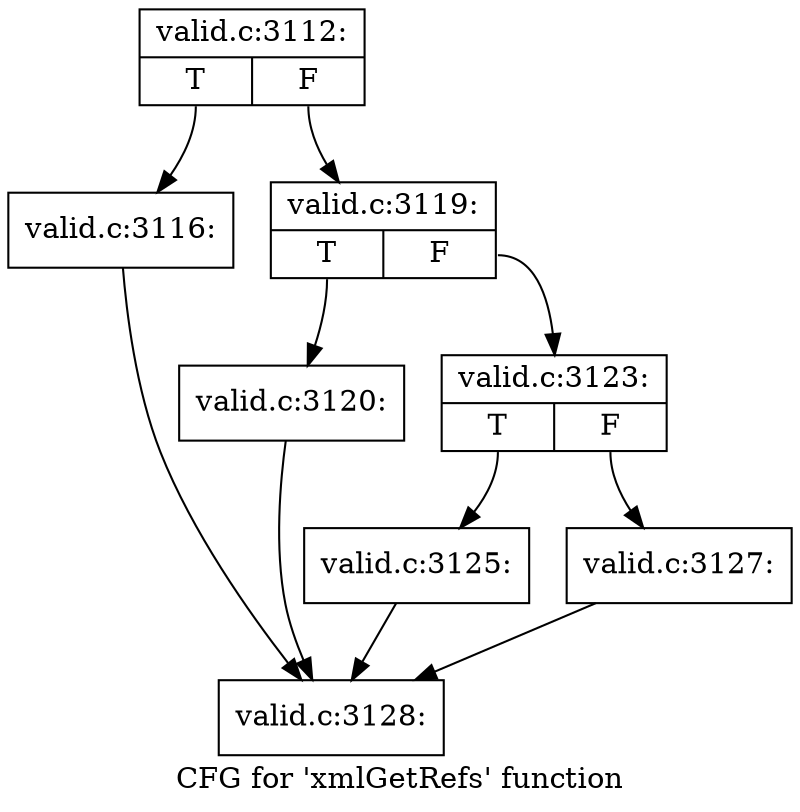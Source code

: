 digraph "CFG for 'xmlGetRefs' function" {
	label="CFG for 'xmlGetRefs' function";

	Node0x502bdd0 [shape=record,label="{valid.c:3112:|{<s0>T|<s1>F}}"];
	Node0x502bdd0:s0 -> Node0x502f0b0;
	Node0x502bdd0:s1 -> Node0x502f100;
	Node0x502f0b0 [shape=record,label="{valid.c:3116:}"];
	Node0x502f0b0 -> Node0x5021fd0;
	Node0x502f100 [shape=record,label="{valid.c:3119:|{<s0>T|<s1>F}}"];
	Node0x502f100:s0 -> Node0x502f600;
	Node0x502f100:s1 -> Node0x502f650;
	Node0x502f600 [shape=record,label="{valid.c:3120:}"];
	Node0x502f600 -> Node0x5021fd0;
	Node0x502f650 [shape=record,label="{valid.c:3123:|{<s0>T|<s1>F}}"];
	Node0x502f650:s0 -> Node0x502feb0;
	Node0x502f650:s1 -> Node0x502ff00;
	Node0x502feb0 [shape=record,label="{valid.c:3125:}"];
	Node0x502feb0 -> Node0x5021fd0;
	Node0x502ff00 [shape=record,label="{valid.c:3127:}"];
	Node0x502ff00 -> Node0x5021fd0;
	Node0x5021fd0 [shape=record,label="{valid.c:3128:}"];
}
